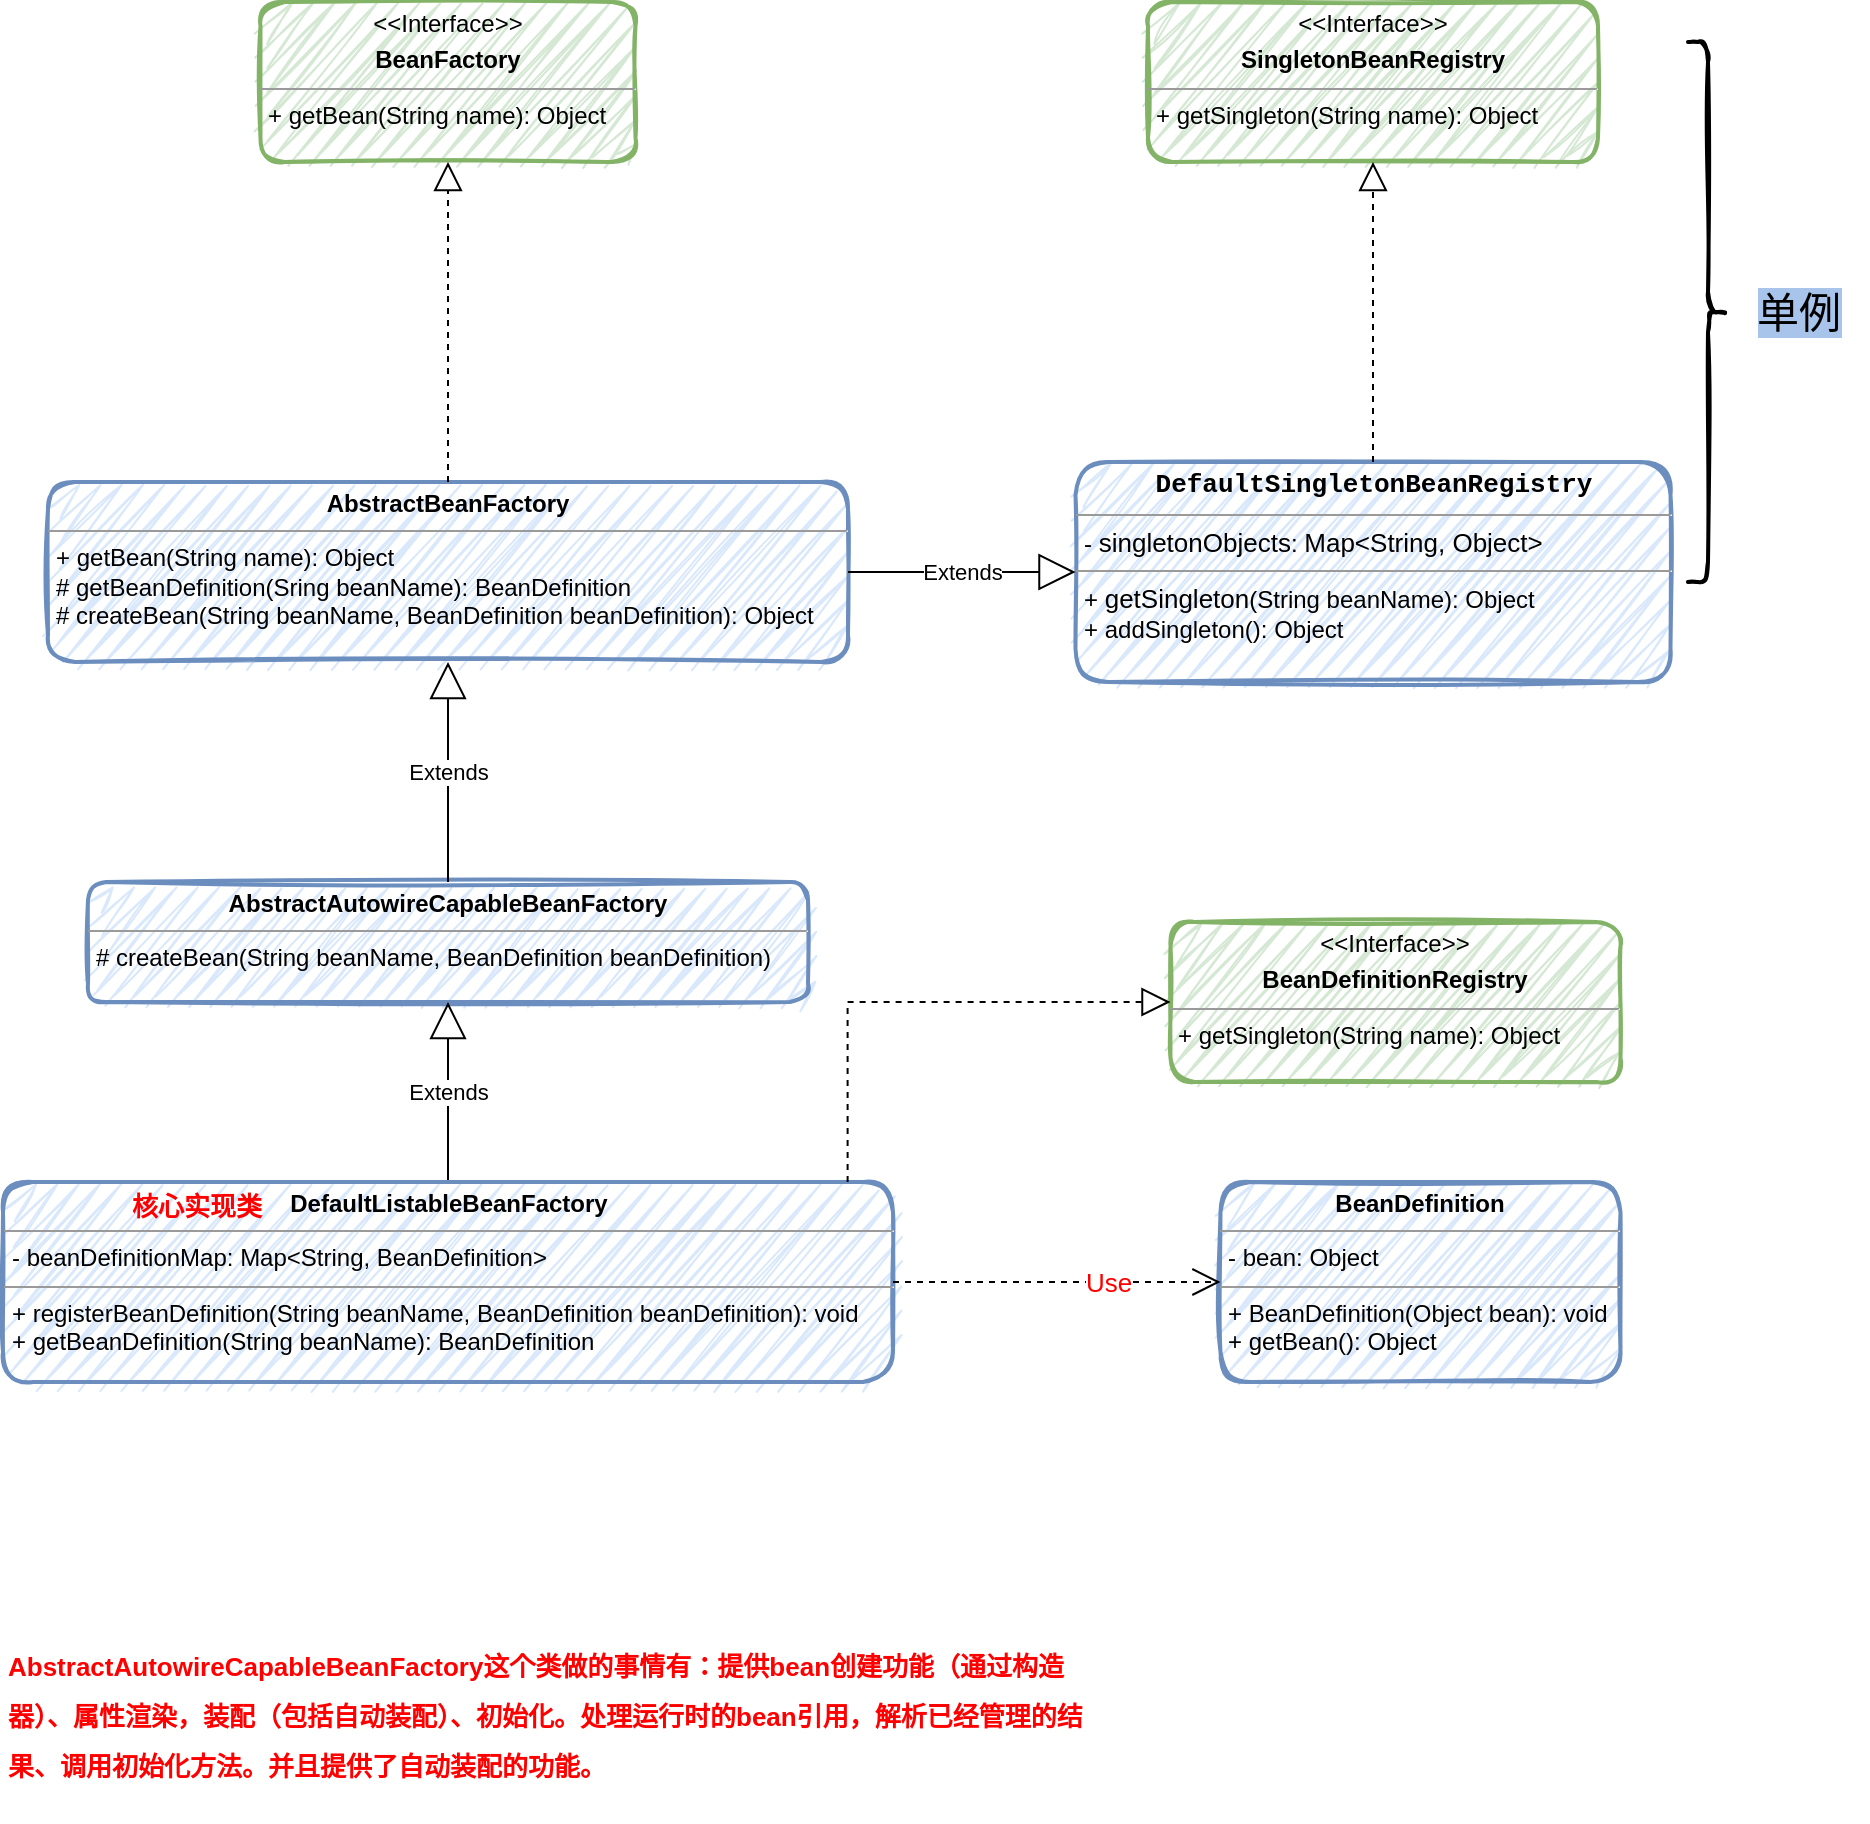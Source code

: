 <mxfile version="20.7.4" type="device"><diagram id="C5RBs43oDa-KdzZeNtuy" name="Page-1"><mxGraphModel dx="2373" dy="1012" grid="1" gridSize="10" guides="1" tooltips="1" connect="1" arrows="1" fold="1" page="1" pageScale="1" pageWidth="827" pageHeight="1169" math="0" shadow="0"><root><mxCell id="WIyWlLk6GJQsqaUBKTNV-0"/><mxCell id="WIyWlLk6GJQsqaUBKTNV-1" parent="WIyWlLk6GJQsqaUBKTNV-0"/><mxCell id="B0kpvBBYrxBmRZzmcFlP-12" value="&lt;p style=&quot;margin:0px;margin-top:4px;text-align:center;&quot;&gt;&lt;b&gt;BeanDefinition&lt;/b&gt;&lt;/p&gt;&lt;hr size=&quot;1&quot;&gt;&lt;p style=&quot;margin:0px;margin-left:4px;&quot;&gt;- bean: Object&lt;/p&gt;&lt;hr size=&quot;1&quot;&gt;&lt;p style=&quot;margin:0px;margin-left:4px;&quot;&gt;+ BeanDefinition(Object bean): void&lt;/p&gt;&lt;p style=&quot;margin:0px;margin-left:4px;&quot;&gt;+ getBean(): Object&lt;/p&gt;" style="verticalAlign=top;align=left;overflow=fill;fontSize=12;fontFamily=Helvetica;html=1;rounded=1;sketch=1;fillColor=#dae8fc;strokeColor=#6c8ebf;strokeWidth=2;fillStyle=zigzag;" vertex="1" parent="WIyWlLk6GJQsqaUBKTNV-1"><mxGeometry x="536.25" y="700" width="200" height="100" as="geometry"/></mxCell><mxCell id="B0kpvBBYrxBmRZzmcFlP-13" value="&lt;p style=&quot;margin:0px;margin-top:4px;text-align:center;&quot;&gt;&amp;lt;&amp;lt;Interface&amp;gt;&amp;gt;&lt;/p&gt;&lt;p style=&quot;margin:0px;margin-top:4px;text-align:center;&quot;&gt;&lt;b&gt;BeanFactory&lt;/b&gt;&lt;/p&gt;&lt;hr size=&quot;1&quot;&gt;&lt;p style=&quot;margin:0px;margin-left:4px;&quot;&gt;&lt;/p&gt;&lt;p style=&quot;margin:0px;margin-left:4px;&quot;&gt;&lt;span style=&quot;background-color: initial;&quot;&gt;+ getBean(String name): Object&lt;/span&gt;&lt;br&gt;&lt;/p&gt;&lt;p style=&quot;margin:0px;margin-left:4px;&quot;&gt;&lt;br&gt;&lt;/p&gt;" style="verticalAlign=top;align=left;overflow=fill;fontSize=12;fontFamily=Helvetica;html=1;rounded=1;sketch=1;fillColor=#d5e8d4;strokeColor=#82b366;strokeWidth=2;fillStyle=zigzag;" vertex="1" parent="WIyWlLk6GJQsqaUBKTNV-1"><mxGeometry x="56.25" y="110" width="187.5" height="80" as="geometry"/></mxCell><mxCell id="B0kpvBBYrxBmRZzmcFlP-18" value="&lt;p style=&quot;margin:0px;margin-top:4px;text-align:center;&quot;&gt;&amp;lt;&amp;lt;Interface&amp;gt;&amp;gt;&lt;/p&gt;&lt;p style=&quot;margin:0px;margin-top:4px;text-align:center;&quot;&gt;&lt;b&gt;SingletonBeanRegistry&lt;/b&gt;&lt;/p&gt;&lt;hr size=&quot;1&quot;&gt;&lt;p style=&quot;margin:0px;margin-left:4px;&quot;&gt;&lt;/p&gt;&lt;p style=&quot;margin:0px;margin-left:4px;&quot;&gt;&lt;span style=&quot;background-color: initial;&quot;&gt;+ getSingleton(String name): Object&lt;/span&gt;&lt;br&gt;&lt;/p&gt;&lt;p style=&quot;margin:0px;margin-left:4px;&quot;&gt;&lt;br&gt;&lt;/p&gt;" style="verticalAlign=top;align=left;overflow=fill;fontSize=12;fontFamily=Helvetica;html=1;rounded=1;sketch=1;fillColor=#d5e8d4;strokeColor=#82b366;strokeWidth=2;fillStyle=zigzag;" vertex="1" parent="WIyWlLk6GJQsqaUBKTNV-1"><mxGeometry x="500" y="110" width="225" height="80" as="geometry"/></mxCell><mxCell id="B0kpvBBYrxBmRZzmcFlP-19" value="&lt;p style=&quot;margin:0px;margin-top:4px;text-align:center;&quot;&gt;&lt;b&gt;AbstractBeanFactory&lt;/b&gt;&lt;/p&gt;&lt;hr size=&quot;1&quot;&gt;&lt;p style=&quot;margin:0px;margin-left:4px;&quot;&gt;+ getBean(String name): Object&lt;br&gt;&lt;/p&gt;&lt;p style=&quot;margin:0px;margin-left:4px;&quot;&gt;# getBeanDefinition(Sring beanName): BeanDefinition&lt;/p&gt;&lt;p style=&quot;margin:0px;margin-left:4px;&quot;&gt;# createBean(String beanName, BeanDefinition beanDefinition): Object&lt;/p&gt;" style="verticalAlign=top;align=left;overflow=fill;fontSize=12;fontFamily=Helvetica;html=1;rounded=1;sketch=1;fillColor=#dae8fc;strokeColor=#6c8ebf;strokeWidth=2;fillStyle=zigzag;" vertex="1" parent="WIyWlLk6GJQsqaUBKTNV-1"><mxGeometry x="-50" y="350" width="400" height="90" as="geometry"/></mxCell><mxCell id="B0kpvBBYrxBmRZzmcFlP-20" value="" style="endArrow=block;dashed=1;endFill=0;endSize=12;html=1;rounded=0;entryX=0.5;entryY=1;entryDx=0;entryDy=0;exitX=0.5;exitY=0;exitDx=0;exitDy=0;edgeStyle=orthogonalEdgeStyle;" edge="1" parent="WIyWlLk6GJQsqaUBKTNV-1" source="B0kpvBBYrxBmRZzmcFlP-19" target="B0kpvBBYrxBmRZzmcFlP-13"><mxGeometry width="160" relative="1" as="geometry"><mxPoint x="280.25" y="280" as="sourcePoint"/><mxPoint x="440.25" y="280" as="targetPoint"/></mxGeometry></mxCell><mxCell id="B0kpvBBYrxBmRZzmcFlP-21" value="&lt;p style=&quot;text-align: center; margin: 4px 0px 0px;&quot;&gt;&lt;span style=&quot;font-family: Courier; font-size: 13px; background-color: initial;&quot;&gt;&lt;b&gt;DefaultSingletonBeanRegistry&lt;/b&gt;&lt;/span&gt;&lt;/p&gt;&lt;hr size=&quot;1&quot;&gt;&lt;p style=&quot;margin:0px;margin-left:4px;&quot;&gt;-&amp;nbsp;&lt;span style=&quot;font-size: 13px; background-color: initial;&quot;&gt;singletonObjects&lt;/span&gt;&lt;span style=&quot;background-color: initial;&quot;&gt;:&amp;nbsp;&lt;/span&gt;&lt;span style=&quot;font-size: 13px; background-color: initial;&quot;&gt;Map&amp;lt;String, Object&amp;gt;&lt;/span&gt;&lt;/p&gt;&lt;hr size=&quot;1&quot;&gt;&lt;p style=&quot;margin:0px;margin-left:4px;&quot;&gt;+&amp;nbsp;&lt;span style=&quot;font-size: 13px; background-color: initial;&quot;&gt;getSingleton&lt;/span&gt;&lt;span style=&quot;background-color: initial;&quot;&gt;(String beanName): Object&lt;/span&gt;&lt;/p&gt;&lt;p style=&quot;margin:0px;margin-left:4px;&quot;&gt;+ addSingleton(): Object&lt;/p&gt;" style="verticalAlign=top;align=left;overflow=fill;fontSize=12;fontFamily=Helvetica;html=1;rounded=1;sketch=1;fillColor=#dae8fc;strokeColor=#6c8ebf;strokeWidth=2;fillStyle=zigzag;" vertex="1" parent="WIyWlLk6GJQsqaUBKTNV-1"><mxGeometry x="463.75" y="340" width="297.5" height="110" as="geometry"/></mxCell><mxCell id="B0kpvBBYrxBmRZzmcFlP-23" value="" style="endArrow=block;dashed=1;endFill=0;endSize=12;html=1;rounded=0;entryX=0.5;entryY=1;entryDx=0;entryDy=0;exitX=0.5;exitY=0;exitDx=0;exitDy=0;edgeStyle=orthogonalEdgeStyle;" edge="1" parent="WIyWlLk6GJQsqaUBKTNV-1" source="B0kpvBBYrxBmRZzmcFlP-21" target="B0kpvBBYrxBmRZzmcFlP-18"><mxGeometry x="0.143" y="-20" width="160" relative="1" as="geometry"><mxPoint x="480" y="410" as="sourcePoint"/><mxPoint x="480" y="200" as="targetPoint"/><mxPoint as="offset"/></mxGeometry></mxCell><mxCell id="B0kpvBBYrxBmRZzmcFlP-24" value="Extends" style="endArrow=block;endSize=16;endFill=0;html=1;rounded=0;fontFamily=Helvetica;fontColor=#000000;exitX=1;exitY=0.5;exitDx=0;exitDy=0;entryX=0;entryY=0.5;entryDx=0;entryDy=0;" edge="1" parent="WIyWlLk6GJQsqaUBKTNV-1" source="B0kpvBBYrxBmRZzmcFlP-19" target="B0kpvBBYrxBmRZzmcFlP-21"><mxGeometry width="160" relative="1" as="geometry"><mxPoint x="330" y="400" as="sourcePoint"/><mxPoint x="490" y="400" as="targetPoint"/></mxGeometry></mxCell><mxCell id="B0kpvBBYrxBmRZzmcFlP-27" value="" style="shape=curlyBracket;whiteSpace=wrap;html=1;rounded=1;flipH=1;labelPosition=right;verticalLabelPosition=middle;align=left;verticalAlign=middle;sketch=1;fillStyle=zigzag;strokeWidth=2;fontFamily=Helvetica;fontColor=#000000;" vertex="1" parent="WIyWlLk6GJQsqaUBKTNV-1"><mxGeometry x="770" y="130" width="20" height="270" as="geometry"/></mxCell><mxCell id="B0kpvBBYrxBmRZzmcFlP-28" value="单例" style="text;html=1;align=center;verticalAlign=middle;resizable=0;points=[];autosize=1;strokeColor=none;fillColor=none;fontFamily=Helvetica;fontColor=#000000;labelBackgroundColor=#A9C4EB;fontSize=21;" vertex="1" parent="WIyWlLk6GJQsqaUBKTNV-1"><mxGeometry x="790" y="245" width="70" height="40" as="geometry"/></mxCell><mxCell id="B0kpvBBYrxBmRZzmcFlP-29" value="&lt;p style=&quot;margin:0px;margin-top:4px;text-align:center;&quot;&gt;&lt;b&gt;AbstractAutowireCapableBeanFactory&lt;/b&gt;&lt;/p&gt;&lt;hr size=&quot;1&quot;&gt;&lt;p style=&quot;margin:0px;margin-left:4px;&quot;&gt;&lt;span style=&quot;background-color: initial;&quot;&gt;# createBean(String beanName, BeanDefinition beanDefinition)&lt;/span&gt;&lt;br&gt;&lt;/p&gt;" style="verticalAlign=top;align=left;overflow=fill;fontSize=12;fontFamily=Helvetica;html=1;rounded=1;sketch=1;fillColor=#dae8fc;strokeColor=#6c8ebf;strokeWidth=2;fillStyle=zigzag;" vertex="1" parent="WIyWlLk6GJQsqaUBKTNV-1"><mxGeometry x="-30" y="550" width="360" height="60" as="geometry"/></mxCell><mxCell id="B0kpvBBYrxBmRZzmcFlP-31" value="Extends" style="endArrow=block;endSize=16;endFill=0;html=1;rounded=0;fontFamily=Helvetica;fontColor=#000000;exitX=0.5;exitY=0;exitDx=0;exitDy=0;entryX=0.5;entryY=1;entryDx=0;entryDy=0;" edge="1" parent="WIyWlLk6GJQsqaUBKTNV-1" source="B0kpvBBYrxBmRZzmcFlP-29" target="B0kpvBBYrxBmRZzmcFlP-19"><mxGeometry width="160" relative="1" as="geometry"><mxPoint x="190" y="530" as="sourcePoint"/><mxPoint x="273.75" y="530" as="targetPoint"/></mxGeometry></mxCell><mxCell id="B0kpvBBYrxBmRZzmcFlP-33" value="&lt;strong style=&quot;box-sizing: border-box; outline: 0px; font-weight: 700; overflow-wrap: break-word; caret-color: rgb(77, 77, 77); font-size: 13px; font-style: normal; font-variant-caps: normal; letter-spacing: normal; text-align: start; text-indent: 0px; text-transform: none; word-spacing: 0px; text-size-adjust: auto; -webkit-text-stroke-width: 0px; text-decoration: none;&quot;&gt;&lt;b style=&quot;border-color: var(--border-color); text-align: center;&quot;&gt;AbstractAutowireCapableBeanFactory&lt;/b&gt;这个类做的事情有：提供bean创建功能（通过构造器）、属性渲染，装配（包括自动装配）、初始化。处理运行时的bean引用，解析已经管理的结果、调用初始化方法。并且提供了自动装配的功能。&lt;/strong&gt;" style="text;whiteSpace=wrap;html=1;fontSize=21;fontFamily=Helvetica;fontColor=#FF0000;" vertex="1" parent="WIyWlLk6GJQsqaUBKTNV-1"><mxGeometry x="-72.5" y="920" width="560" height="100" as="geometry"/></mxCell><mxCell id="B0kpvBBYrxBmRZzmcFlP-35" value="Extends" style="endArrow=block;endSize=16;endFill=0;html=1;rounded=0;fontFamily=Helvetica;fontColor=#000000;exitX=0.5;exitY=0;exitDx=0;exitDy=0;" edge="1" parent="WIyWlLk6GJQsqaUBKTNV-1" source="B0kpvBBYrxBmRZzmcFlP-46"><mxGeometry width="160" relative="1" as="geometry"><mxPoint x="150" y="730" as="sourcePoint"/><mxPoint x="150" y="610" as="targetPoint"/></mxGeometry></mxCell><mxCell id="B0kpvBBYrxBmRZzmcFlP-46" value="&lt;p style=&quot;margin:0px;margin-top:4px;text-align:center;&quot;&gt;&lt;b style=&quot;border-color: var(--border-color);&quot;&gt;DefaultListableBeanFactory&lt;/b&gt;&lt;/p&gt;&lt;hr size=&quot;1&quot;&gt;&lt;p style=&quot;margin:0px;margin-left:4px;&quot;&gt;- beanDefinitionMap: Map&amp;lt;String, BeanDefinition&amp;gt;&lt;/p&gt;&lt;hr size=&quot;1&quot;&gt;&lt;p style=&quot;margin:0px;margin-left:4px;&quot;&gt;+ registerBeanDefinition(String beanName, BeanDefinition beanDefinition): void&lt;/p&gt;&lt;p style=&quot;margin:0px;margin-left:4px;&quot;&gt;+ getBeanDefinition(String beanName): BeanDefinition&lt;/p&gt;" style="verticalAlign=top;align=left;overflow=fill;fontSize=12;fontFamily=Helvetica;html=1;rounded=1;sketch=1;fillColor=#dae8fc;strokeColor=#6c8ebf;strokeWidth=2;fillStyle=zigzag;" vertex="1" parent="WIyWlLk6GJQsqaUBKTNV-1"><mxGeometry x="-72.5" y="700" width="445" height="100" as="geometry"/></mxCell><mxCell id="B0kpvBBYrxBmRZzmcFlP-48" value="Use" style="endArrow=open;endSize=12;dashed=1;html=1;rounded=0;fontFamily=Helvetica;fontSize=13;fontColor=#FF0000;entryX=0;entryY=0.5;entryDx=0;entryDy=0;exitX=1;exitY=0.5;exitDx=0;exitDy=0;edgeStyle=orthogonalEdgeStyle;" edge="1" parent="WIyWlLk6GJQsqaUBKTNV-1" source="B0kpvBBYrxBmRZzmcFlP-46" target="B0kpvBBYrxBmRZzmcFlP-12"><mxGeometry x="0.313" width="160" relative="1" as="geometry"><mxPoint x="400" y="750" as="sourcePoint"/><mxPoint x="510" y="750" as="targetPoint"/><Array as="points"><mxPoint x="480" y="750"/><mxPoint x="480" y="750"/></Array><mxPoint as="offset"/></mxGeometry></mxCell><mxCell id="B0kpvBBYrxBmRZzmcFlP-49" value="&lt;div style=&quot;text-align: center;&quot;&gt;&lt;span style=&quot;font-size: 13px; caret-color: rgb(77, 77, 77);&quot;&gt;&lt;b&gt;核心实现类&lt;/b&gt;&lt;/span&gt;&lt;/div&gt;" style="text;whiteSpace=wrap;html=1;fontSize=21;fontFamily=Helvetica;fontColor=#FF0000;" vertex="1" parent="WIyWlLk6GJQsqaUBKTNV-1"><mxGeometry x="-10" y="690" width="70" height="40" as="geometry"/></mxCell><mxCell id="B0kpvBBYrxBmRZzmcFlP-50" value="&lt;p style=&quot;margin:0px;margin-top:4px;text-align:center;&quot;&gt;&amp;lt;&amp;lt;Interface&amp;gt;&amp;gt;&lt;/p&gt;&lt;p style=&quot;margin:0px;margin-top:4px;text-align:center;&quot;&gt;&lt;b&gt;BeanDefinitionRegistry&lt;/b&gt;&lt;/p&gt;&lt;hr size=&quot;1&quot;&gt;&lt;p style=&quot;margin:0px;margin-left:4px;&quot;&gt;&lt;/p&gt;&lt;p style=&quot;margin:0px;margin-left:4px;&quot;&gt;&lt;span style=&quot;background-color: initial;&quot;&gt;+ getSingleton(String name): Object&lt;/span&gt;&lt;br&gt;&lt;/p&gt;&lt;p style=&quot;margin:0px;margin-left:4px;&quot;&gt;&lt;br&gt;&lt;/p&gt;" style="verticalAlign=top;align=left;overflow=fill;fontSize=12;fontFamily=Helvetica;html=1;rounded=1;sketch=1;fillColor=#d5e8d4;strokeColor=#82b366;strokeWidth=2;fillStyle=zigzag;" vertex="1" parent="WIyWlLk6GJQsqaUBKTNV-1"><mxGeometry x="511.25" y="570" width="225" height="80" as="geometry"/></mxCell><mxCell id="B0kpvBBYrxBmRZzmcFlP-53" value="" style="endArrow=block;dashed=1;endFill=0;endSize=12;html=1;rounded=0;fontFamily=Helvetica;fontSize=13;fontColor=#FF0000;exitX=0.949;exitY=0;exitDx=0;exitDy=0;edgeStyle=orthogonalEdgeStyle;exitPerimeter=0;entryX=0;entryY=0.5;entryDx=0;entryDy=0;" edge="1" parent="WIyWlLk6GJQsqaUBKTNV-1" source="B0kpvBBYrxBmRZzmcFlP-46" target="B0kpvBBYrxBmRZzmcFlP-50"><mxGeometry width="160" relative="1" as="geometry"><mxPoint x="330" y="660" as="sourcePoint"/><mxPoint x="520" y="610" as="targetPoint"/><Array as="points"><mxPoint x="350" y="610"/></Array></mxGeometry></mxCell></root></mxGraphModel></diagram></mxfile>